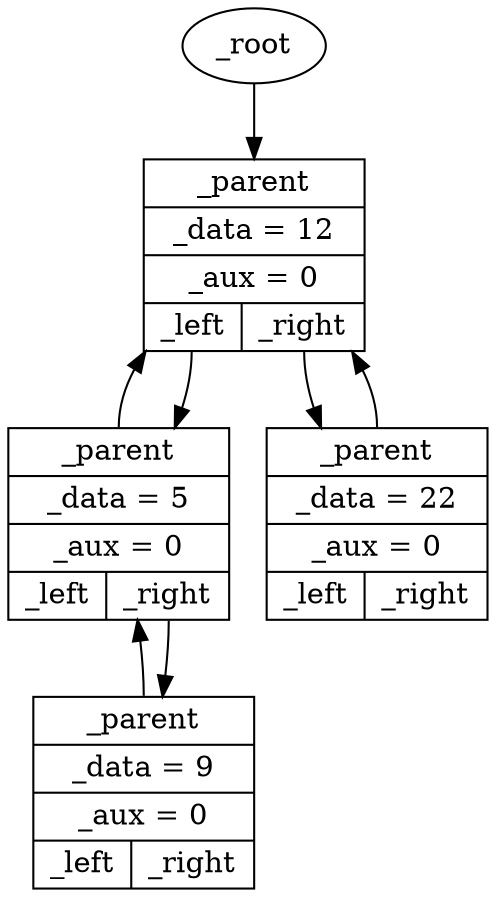 digraph {
root [label="_root"];
root -> node0x8f8010;
node0x8f8010 [shape=record,label="{<parent> _parent | _data = 12 | _aux = 0 | { <left> _left | <right> _right } }"];
node0x8f8040 [shape=record,label="{<parent> _parent | _data = 5 | _aux = 0 | { <left> _left | <right> _right } }"];
node0x8f8070 [shape=record,label="{<parent> _parent | _data = 22 | _aux = 0 | { <left> _left | <right> _right } }"];
node0x8f80d0 [shape=record,label="{<parent> _parent | _data = 9 | _aux = 0 | { <left> _left | <right> _right } }"];
node0x8f8010:left:s -> node0x8f8040;
node0x8f8010:right:s -> node0x8f8070;
node0x8f8040:parent:n -> node0x8f8010;
node0x8f8040:right:s -> node0x8f80d0;
node0x8f8070:parent:n -> node0x8f8010;
node0x8f80d0:parent:n -> node0x8f8040;
}
